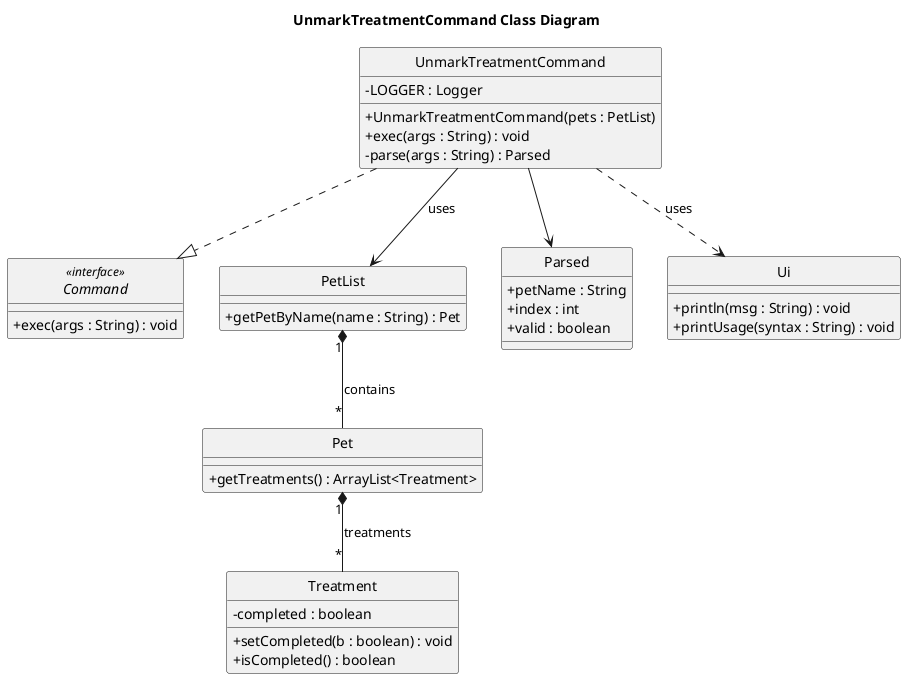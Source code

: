 @startuml
skinparam classAttributeIconSize 0
title UnmarkTreatmentCommand Class Diagram
hide circle

interface Command <<interface>>{
  +exec(args : String) : void
}

class UnmarkTreatmentCommand {
  -LOGGER : Logger
  +UnmarkTreatmentCommand(pets : PetList)
  +exec(args : String) : void
  -parse(args : String) : Parsed
}

class PetList {
  +getPetByName(name : String) : Pet
}

class Pet {
  +getTreatments() : ArrayList<Treatment>
}

class Treatment {
  -completed : boolean
  +setCompleted(b : boolean) : void
  +isCompleted() : boolean
}

class Parsed {
  +petName : String
  +index : int
  +valid : boolean
}

UnmarkTreatmentCommand ..|> Command
UnmarkTreatmentCommand --> PetList : uses
PetList "1" *-- "*" Pet : contains
Pet "1" *-- "*" Treatment : treatments
UnmarkTreatmentCommand --> Parsed
class Ui {
  +println(msg : String) : void
  +printUsage(syntax : String) : void
}
UnmarkTreatmentCommand ..> Ui : uses
@enduml